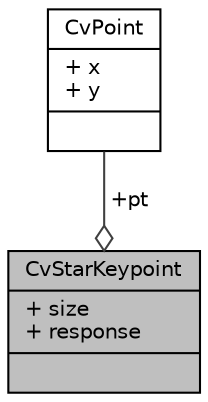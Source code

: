 digraph "CvStarKeypoint"
{
 // LATEX_PDF_SIZE
  edge [fontname="Helvetica",fontsize="10",labelfontname="Helvetica",labelfontsize="10"];
  node [fontname="Helvetica",fontsize="10",shape=record];
  Node1 [label="{CvStarKeypoint\n|+ size\l+ response\l|}",height=0.2,width=0.4,color="black", fillcolor="grey75", style="filled", fontcolor="black",tooltip=" "];
  Node2 -> Node1 [color="grey25",fontsize="10",style="solid",label=" +pt" ,arrowhead="odiamond",fontname="Helvetica"];
  Node2 [label="{CvPoint\n|+ x\l+ y\l|}",height=0.2,width=0.4,color="black", fillcolor="white", style="filled",URL="$struct_cv_point.html",tooltip=" "];
}
